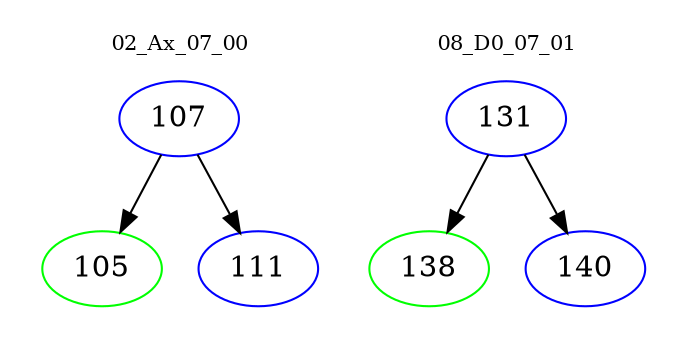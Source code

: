 digraph{
subgraph cluster_0 {
color = white
label = "02_Ax_07_00";
fontsize=10;
T0_107 [label="107", color="blue"]
T0_107 -> T0_105 [color="black"]
T0_105 [label="105", color="green"]
T0_107 -> T0_111 [color="black"]
T0_111 [label="111", color="blue"]
}
subgraph cluster_1 {
color = white
label = "08_D0_07_01";
fontsize=10;
T1_131 [label="131", color="blue"]
T1_131 -> T1_138 [color="black"]
T1_138 [label="138", color="green"]
T1_131 -> T1_140 [color="black"]
T1_140 [label="140", color="blue"]
}
}
